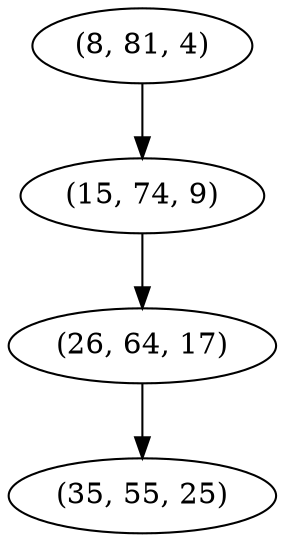 digraph tree {
    "(8, 81, 4)";
    "(15, 74, 9)";
    "(26, 64, 17)";
    "(35, 55, 25)";
    "(8, 81, 4)" -> "(15, 74, 9)";
    "(15, 74, 9)" -> "(26, 64, 17)";
    "(26, 64, 17)" -> "(35, 55, 25)";
}
